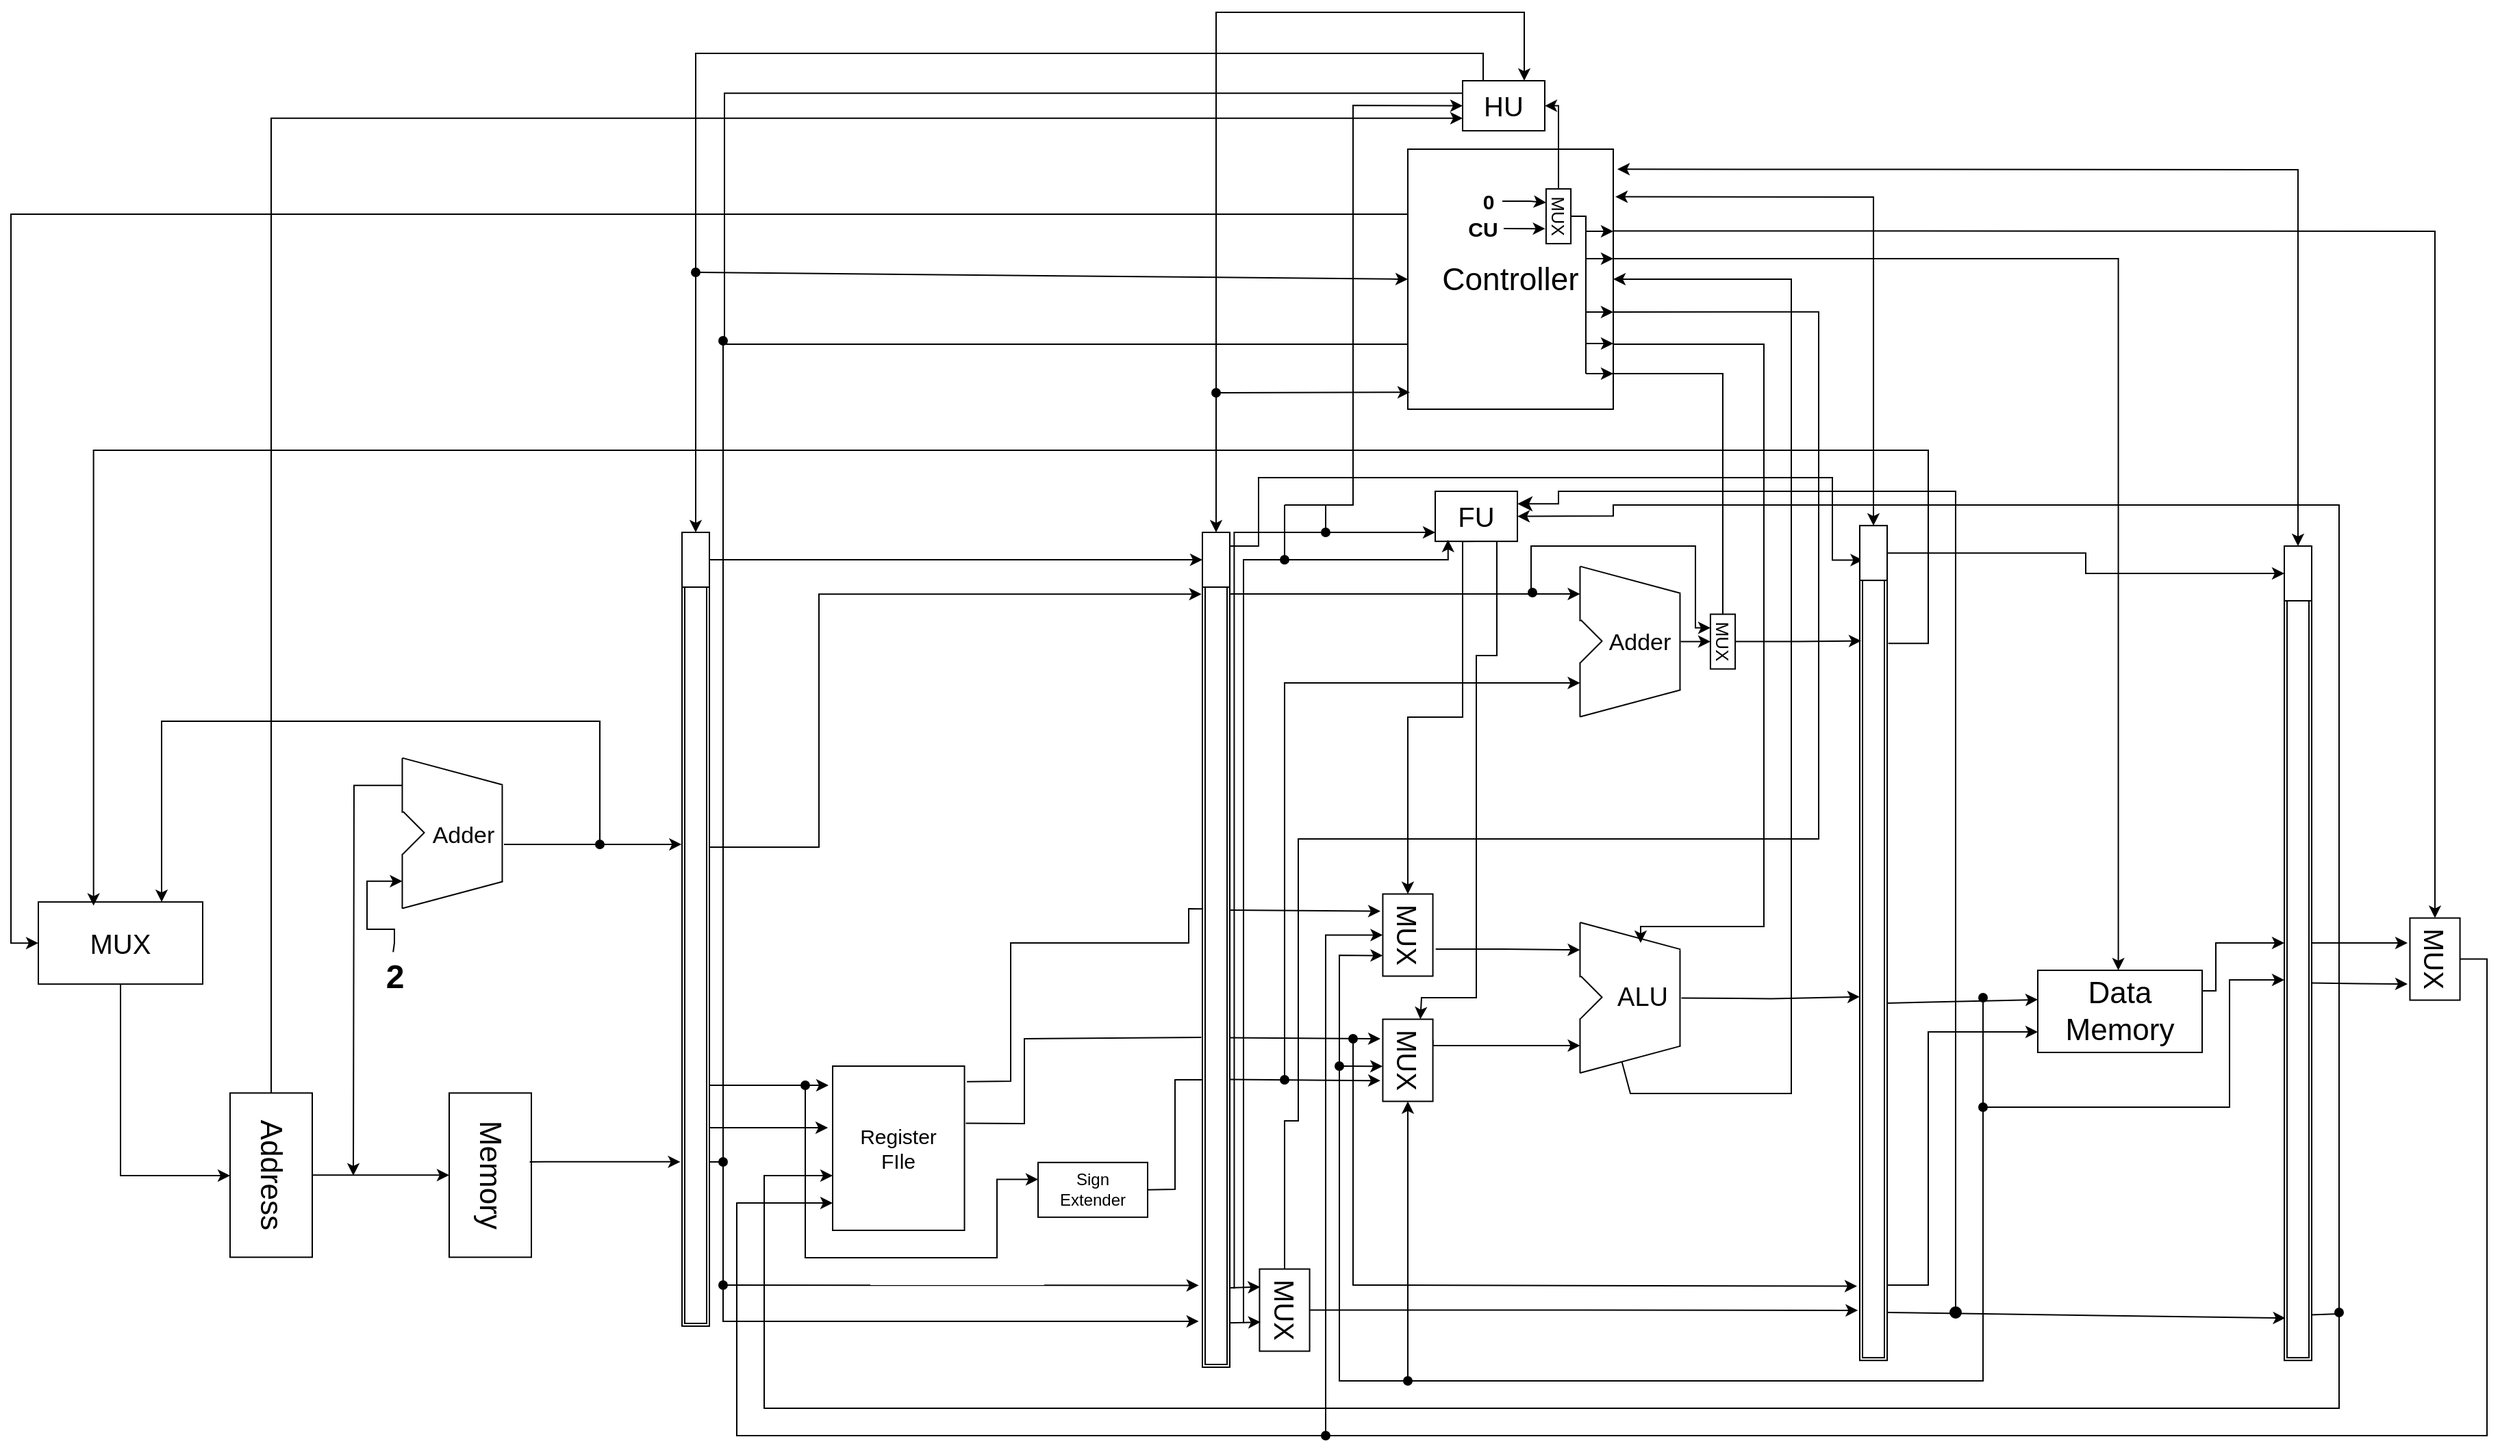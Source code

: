 <mxfile version="22.0.8" type="device">
  <diagram name="Page-1" id="52a04d89-c75d-2922-d76d-85b35f80e030">
    <mxGraphModel dx="704" dy="1237" grid="1" gridSize="10" guides="1" tooltips="1" connect="1" arrows="1" fold="1" page="1" pageScale="1" pageWidth="1100" pageHeight="850" background="none" math="0" shadow="0">
      <root>
        <mxCell id="0" />
        <mxCell id="1" parent="0" />
        <mxCell id="USD61Rw_IF0pP68Y9RJP-89" style="edgeStyle=orthogonalEdgeStyle;rounded=0;orthogonalLoop=1;jettySize=auto;html=1;exitX=0.75;exitY=0;exitDx=0;exitDy=0;entryX=0.75;entryY=0;entryDx=0;entryDy=0;startArrow=oval;startFill=1;" parent="1" target="USD61Rw_IF0pP68Y9RJP-1" edge="1">
          <mxGeometry relative="1" as="geometry">
            <mxPoint x="320" y="340" as="targetPoint" />
            <mxPoint x="640" y="308" as="sourcePoint" />
            <Array as="points">
              <mxPoint x="640" y="218" />
              <mxPoint x="320" y="218" />
            </Array>
          </mxGeometry>
        </mxCell>
        <mxCell id="USD61Rw_IF0pP68Y9RJP-1" value="&lt;font style=&quot;font-size: 20px;&quot;&gt;MUX&lt;/font&gt;" style="rounded=0;whiteSpace=wrap;html=1;" parent="1" vertex="1">
          <mxGeometry x="230" y="350.07" width="120" height="60" as="geometry" />
        </mxCell>
        <mxCell id="USD61Rw_IF0pP68Y9RJP-79" value="" style="edgeStyle=orthogonalEdgeStyle;rounded=0;orthogonalLoop=1;jettySize=auto;html=1;" parent="1" source="USD61Rw_IF0pP68Y9RJP-2" target="USD61Rw_IF0pP68Y9RJP-3" edge="1">
          <mxGeometry relative="1" as="geometry" />
        </mxCell>
        <mxCell id="USD61Rw_IF0pP68Y9RJP-193" style="edgeStyle=orthogonalEdgeStyle;rounded=0;orthogonalLoop=1;jettySize=auto;html=1;exitX=0;exitY=0.5;exitDx=0;exitDy=0;entryX=0;entryY=0.75;entryDx=0;entryDy=0;" parent="1" source="USD61Rw_IF0pP68Y9RJP-2" target="USD61Rw_IF0pP68Y9RJP-167" edge="1">
          <mxGeometry relative="1" as="geometry" />
        </mxCell>
        <mxCell id="USD61Rw_IF0pP68Y9RJP-2" value="&lt;font style=&quot;font-size: 22px;&quot;&gt;Address&lt;/font&gt;" style="rounded=0;whiteSpace=wrap;html=1;rotation=90;" parent="1" vertex="1">
          <mxGeometry x="340" y="519.66" width="120" height="60" as="geometry" />
        </mxCell>
        <mxCell id="USD61Rw_IF0pP68Y9RJP-3" value="&lt;span style=&quot;font-size: 22px;&quot;&gt;Memory&lt;br&gt;&lt;/span&gt;" style="rounded=0;whiteSpace=wrap;html=1;rotation=90;" parent="1" vertex="1">
          <mxGeometry x="500" y="519.66" width="120" height="60" as="geometry" />
        </mxCell>
        <mxCell id="USD61Rw_IF0pP68Y9RJP-4" value="&lt;font style=&quot;font-size: 15px;&quot;&gt;Register&lt;br&gt;FIle&lt;/font&gt;" style="rounded=0;whiteSpace=wrap;html=1;" parent="1" vertex="1">
          <mxGeometry x="810" y="470" width="96.26" height="120" as="geometry" />
        </mxCell>
        <mxCell id="USD61Rw_IF0pP68Y9RJP-117" style="edgeStyle=orthogonalEdgeStyle;rounded=0;orthogonalLoop=1;jettySize=auto;html=1;exitX=0;exitY=0.25;exitDx=0;exitDy=0;entryX=0;entryY=0.5;entryDx=0;entryDy=0;" parent="1" source="USD61Rw_IF0pP68Y9RJP-6" target="USD61Rw_IF0pP68Y9RJP-1" edge="1">
          <mxGeometry relative="1" as="geometry">
            <mxPoint x="250" y="350" as="targetPoint" />
          </mxGeometry>
        </mxCell>
        <mxCell id="USD61Rw_IF0pP68Y9RJP-118" style="edgeStyle=orthogonalEdgeStyle;rounded=0;orthogonalLoop=1;jettySize=auto;html=1;exitX=0;exitY=0.75;exitDx=0;exitDy=0;entryX=-0.132;entryY=0.945;entryDx=0;entryDy=0;entryPerimeter=0;" parent="1" source="USD61Rw_IF0pP68Y9RJP-6" target="USD61Rw_IF0pP68Y9RJP-73" edge="1">
          <mxGeometry relative="1" as="geometry">
            <mxPoint x="730" y="680" as="targetPoint" />
            <Array as="points">
              <mxPoint x="730" y="-57" />
              <mxPoint x="730" y="657" />
            </Array>
          </mxGeometry>
        </mxCell>
        <mxCell id="USD61Rw_IF0pP68Y9RJP-124" style="edgeStyle=orthogonalEdgeStyle;rounded=0;orthogonalLoop=1;jettySize=auto;html=1;exitX=1;exitY=0.75;exitDx=0;exitDy=0;entryX=0.387;entryY=0.199;entryDx=0;entryDy=0;entryPerimeter=0;" parent="1" source="USD61Rw_IF0pP68Y9RJP-6" target="USD61Rw_IF0pP68Y9RJP-57" edge="1">
          <mxGeometry relative="1" as="geometry">
            <mxPoint x="1400" y="367.5" as="targetPoint" />
            <Array as="points">
              <mxPoint x="1490" y="-57" />
              <mxPoint x="1490" y="368" />
              <mxPoint x="1400" y="368" />
            </Array>
          </mxGeometry>
        </mxCell>
        <mxCell id="USD61Rw_IF0pP68Y9RJP-6" value="&lt;span style=&quot;font-size: 23px;&quot;&gt;Controller&lt;br&gt;&lt;/span&gt;" style="rounded=0;whiteSpace=wrap;html=1;" parent="1" vertex="1">
          <mxGeometry x="1230" y="-200" width="150" height="190" as="geometry" />
        </mxCell>
        <mxCell id="USD61Rw_IF0pP68Y9RJP-7" value="&lt;span style=&quot;&quot;&gt;Sign&lt;br&gt;Extender&lt;br&gt;&lt;/span&gt;" style="rounded=0;whiteSpace=wrap;html=1;" parent="1" vertex="1">
          <mxGeometry x="960" y="540.4" width="80" height="40" as="geometry" />
        </mxCell>
        <object label="" placeholders="1" id="USD61Rw_IF0pP68Y9RJP-23">
          <mxCell style="group;rounded=0;" parent="1" vertex="1" connectable="0">
            <mxGeometry x="489.999" y="239.995" width="85.471" height="119.6" as="geometry" />
          </mxCell>
        </object>
        <mxCell id="USD61Rw_IF0pP68Y9RJP-78" value="" style="group;" parent="USD61Rw_IF0pP68Y9RJP-23" vertex="1" connectable="0">
          <mxGeometry x="-1.421e-14" y="-3.553e-15" width="85.471" height="119.6" as="geometry" />
        </mxCell>
        <mxCell id="USD61Rw_IF0pP68Y9RJP-66" value="" style="group;" parent="USD61Rw_IF0pP68Y9RJP-78" vertex="1" connectable="0">
          <mxGeometry width="85.471" height="114.935" as="geometry" />
        </mxCell>
        <mxCell id="USD61Rw_IF0pP68Y9RJP-81" style="edgeStyle=orthogonalEdgeStyle;rounded=0;orthogonalLoop=1;jettySize=auto;html=1;" parent="USD61Rw_IF0pP68Y9RJP-66" source="USD61Rw_IF0pP68Y9RJP-12" edge="1">
          <mxGeometry relative="1" as="geometry">
            <mxPoint x="-29.999" y="310.005" as="targetPoint" />
          </mxGeometry>
        </mxCell>
        <mxCell id="USD61Rw_IF0pP68Y9RJP-12" value="" style="line;strokeWidth=1;html=1;perimeter=backbonePerimeter;points=[];outlineConnect=0;rotation=90;container=0;" parent="USD61Rw_IF0pP68Y9RJP-66" vertex="1">
          <mxGeometry x="-14.259" y="19.935" width="40" height="10" as="geometry" />
        </mxCell>
        <mxCell id="USD61Rw_IF0pP68Y9RJP-13" value="" style="line;strokeWidth=1;html=1;perimeter=backbonePerimeter;points=[];outlineConnect=0;rotation=15;direction=west;container=0;" parent="USD61Rw_IF0pP68Y9RJP-66" vertex="1">
          <mxGeometry x="4.471" y="9.665" width="76" height="10" as="geometry" />
        </mxCell>
        <mxCell id="USD61Rw_IF0pP68Y9RJP-14" value="" style="line;strokeWidth=1;html=1;perimeter=backbonePerimeter;points=[];outlineConnect=0;rotation=90;container=0;" parent="USD61Rw_IF0pP68Y9RJP-66" vertex="1">
          <mxGeometry x="-14.259" y="89.935" width="40" height="10" as="geometry" />
        </mxCell>
        <mxCell id="USD61Rw_IF0pP68Y9RJP-16" value="" style="line;strokeWidth=1;html=1;perimeter=backbonePerimeter;points=[];outlineConnect=0;rotation=90;container=0;" parent="USD61Rw_IF0pP68Y9RJP-66" vertex="1">
          <mxGeometry x="43.491" y="55.185" width="70.5" height="10" as="geometry" />
        </mxCell>
        <mxCell id="USD61Rw_IF0pP68Y9RJP-17" value="" style="line;strokeWidth=1;html=1;perimeter=backbonePerimeter;points=[];outlineConnect=0;rotation=45;container=0;" parent="USD61Rw_IF0pP68Y9RJP-66" vertex="1">
          <mxGeometry x="3.091" y="46.905" width="22.25" height="10" as="geometry" />
        </mxCell>
        <mxCell id="USD61Rw_IF0pP68Y9RJP-18" value="" style="line;strokeWidth=1;html=1;perimeter=backbonePerimeter;points=[];outlineConnect=0;rotation=-225;container=0;" parent="USD61Rw_IF0pP68Y9RJP-66" vertex="1">
          <mxGeometry x="2.741" y="58.905" width="22.25" height="16.97" as="geometry" />
        </mxCell>
        <mxCell id="USD61Rw_IF0pP68Y9RJP-35" value="&lt;font style=&quot;font-size: 17px;&quot;&gt;Adder&lt;/font&gt;" style="text;html=1;align=center;verticalAlign=middle;resizable=0;points=[];autosize=1;strokeColor=none;fillColor=none;" parent="USD61Rw_IF0pP68Y9RJP-66" vertex="1">
          <mxGeometry x="15.471" y="46.905" width="70" height="30" as="geometry" />
        </mxCell>
        <mxCell id="USD61Rw_IF0pP68Y9RJP-15" value="" style="line;strokeWidth=1;html=1;perimeter=backbonePerimeter;points=[];outlineConnect=0;rotation=-15;container=0;" parent="USD61Rw_IF0pP68Y9RJP-78" vertex="1">
          <mxGeometry x="4.471" y="99.935" width="76" height="10" as="geometry" />
        </mxCell>
        <mxCell id="USD61Rw_IF0pP68Y9RJP-45" value="" style="group;" parent="1" vertex="1" connectable="0">
          <mxGeometry x="1349.999" y="99.995" width="83.741" height="119.6" as="geometry" />
        </mxCell>
        <object label="" placeholders="1" id="USD61Rw_IF0pP68Y9RJP-36">
          <mxCell style="group;rounded=0;" parent="USD61Rw_IF0pP68Y9RJP-45" vertex="1" connectable="0">
            <mxGeometry width="83.741" height="119.6" as="geometry" />
          </mxCell>
        </object>
        <mxCell id="USD61Rw_IF0pP68Y9RJP-37" value="" style="line;strokeWidth=1;html=1;perimeter=backbonePerimeter;points=[];outlineConnect=0;rotation=90;container=0;" parent="USD61Rw_IF0pP68Y9RJP-36" vertex="1">
          <mxGeometry x="-14.259" y="19.935" width="40" height="10" as="geometry" />
        </mxCell>
        <mxCell id="USD61Rw_IF0pP68Y9RJP-38" value="" style="line;strokeWidth=1;html=1;perimeter=backbonePerimeter;points=[];outlineConnect=0;rotation=15;direction=west;container=0;" parent="USD61Rw_IF0pP68Y9RJP-36" vertex="1">
          <mxGeometry x="4.471" y="9.665" width="76" height="10" as="geometry" />
        </mxCell>
        <mxCell id="USD61Rw_IF0pP68Y9RJP-39" value="" style="line;strokeWidth=1;html=1;perimeter=backbonePerimeter;points=[];outlineConnect=0;rotation=90;container=0;" parent="USD61Rw_IF0pP68Y9RJP-36" vertex="1">
          <mxGeometry x="-14.259" y="89.935" width="40" height="10" as="geometry" />
        </mxCell>
        <mxCell id="USD61Rw_IF0pP68Y9RJP-40" value="" style="line;strokeWidth=1;html=1;perimeter=backbonePerimeter;points=[];outlineConnect=0;rotation=-15;container=0;" parent="USD61Rw_IF0pP68Y9RJP-36" vertex="1">
          <mxGeometry x="4.471" y="99.935" width="76" height="10" as="geometry" />
        </mxCell>
        <mxCell id="USD61Rw_IF0pP68Y9RJP-41" value="" style="line;strokeWidth=1;html=1;perimeter=backbonePerimeter;points=[];outlineConnect=0;rotation=90;container=0;" parent="USD61Rw_IF0pP68Y9RJP-36" vertex="1">
          <mxGeometry x="43.491" y="55.185" width="70.5" height="10" as="geometry" />
        </mxCell>
        <mxCell id="USD61Rw_IF0pP68Y9RJP-42" value="" style="line;strokeWidth=1;html=1;perimeter=backbonePerimeter;points=[];outlineConnect=0;rotation=45;container=0;" parent="USD61Rw_IF0pP68Y9RJP-36" vertex="1">
          <mxGeometry x="3.091" y="46.905" width="22.25" height="10" as="geometry" />
        </mxCell>
        <mxCell id="USD61Rw_IF0pP68Y9RJP-43" value="" style="line;strokeWidth=1;html=1;perimeter=backbonePerimeter;points=[];outlineConnect=0;rotation=-225;container=0;" parent="USD61Rw_IF0pP68Y9RJP-36" vertex="1">
          <mxGeometry x="2.741" y="58.905" width="22.25" height="16.97" as="geometry" />
        </mxCell>
        <mxCell id="USD61Rw_IF0pP68Y9RJP-44" value="&lt;font style=&quot;font-size: 17px;&quot;&gt;Adder&lt;/font&gt;" style="text;html=1;align=center;verticalAlign=middle;resizable=0;points=[];autosize=1;strokeColor=none;fillColor=none;" parent="USD61Rw_IF0pP68Y9RJP-45" vertex="1">
          <mxGeometry x="13.741" y="45.935" width="70" height="30" as="geometry" />
        </mxCell>
        <mxCell id="USD61Rw_IF0pP68Y9RJP-191" style="edgeStyle=orthogonalEdgeStyle;rounded=0;orthogonalLoop=1;jettySize=auto;html=1;exitX=0.25;exitY=0;exitDx=0;exitDy=0;entryX=0.5;entryY=0;entryDx=0;entryDy=0;" parent="1" source="USD61Rw_IF0pP68Y9RJP-167" target="USD61Rw_IF0pP68Y9RJP-67" edge="1">
          <mxGeometry relative="1" as="geometry" />
        </mxCell>
        <mxCell id="USD61Rw_IF0pP68Y9RJP-67" value="" style="shape=ext;double=1;rounded=0;whiteSpace=wrap;html=1;" parent="1" vertex="1">
          <mxGeometry x="700" y="80" width="20" height="580" as="geometry" />
        </mxCell>
        <mxCell id="USD61Rw_IF0pP68Y9RJP-65" value="" style="group;" parent="1" vertex="1" connectable="0">
          <mxGeometry x="1350" y="360.2" width="83.741" height="119.6" as="geometry" />
        </mxCell>
        <object label="" placeholders="1" id="USD61Rw_IF0pP68Y9RJP-55">
          <mxCell style="group;rounded=0;" parent="USD61Rw_IF0pP68Y9RJP-65" vertex="1" connectable="0">
            <mxGeometry width="83.741" height="119.6" as="geometry" />
          </mxCell>
        </object>
        <mxCell id="USD61Rw_IF0pP68Y9RJP-56" value="" style="line;strokeWidth=1;html=1;perimeter=backbonePerimeter;points=[];outlineConnect=0;rotation=90;container=0;" parent="USD61Rw_IF0pP68Y9RJP-55" vertex="1">
          <mxGeometry x="-14.259" y="19.935" width="40" height="10" as="geometry" />
        </mxCell>
        <mxCell id="USD61Rw_IF0pP68Y9RJP-57" value="" style="line;strokeWidth=1;html=1;perimeter=backbonePerimeter;points=[];outlineConnect=0;rotation=15;direction=west;container=0;" parent="USD61Rw_IF0pP68Y9RJP-55" vertex="1">
          <mxGeometry x="4.471" y="9.665" width="76" height="10" as="geometry" />
        </mxCell>
        <mxCell id="USD61Rw_IF0pP68Y9RJP-58" value="" style="line;strokeWidth=1;html=1;perimeter=backbonePerimeter;points=[];outlineConnect=0;rotation=90;container=0;" parent="USD61Rw_IF0pP68Y9RJP-55" vertex="1">
          <mxGeometry x="-14.259" y="89.935" width="40" height="10" as="geometry" />
        </mxCell>
        <mxCell id="USD61Rw_IF0pP68Y9RJP-59" value="" style="line;strokeWidth=1;html=1;perimeter=backbonePerimeter;points=[];outlineConnect=0;rotation=-15;container=0;" parent="USD61Rw_IF0pP68Y9RJP-55" vertex="1">
          <mxGeometry x="4.471" y="99.935" width="76" height="10" as="geometry" />
        </mxCell>
        <mxCell id="USD61Rw_IF0pP68Y9RJP-60" value="" style="line;strokeWidth=1;html=1;perimeter=backbonePerimeter;points=[];outlineConnect=0;rotation=90;container=0;" parent="USD61Rw_IF0pP68Y9RJP-55" vertex="1">
          <mxGeometry x="43.491" y="55.185" width="70.5" height="10" as="geometry" />
        </mxCell>
        <mxCell id="USD61Rw_IF0pP68Y9RJP-61" value="" style="line;strokeWidth=1;html=1;perimeter=backbonePerimeter;points=[];outlineConnect=0;rotation=45;container=0;" parent="USD61Rw_IF0pP68Y9RJP-55" vertex="1">
          <mxGeometry x="3.091" y="46.905" width="22.25" height="10" as="geometry" />
        </mxCell>
        <mxCell id="USD61Rw_IF0pP68Y9RJP-62" value="" style="line;strokeWidth=1;html=1;perimeter=backbonePerimeter;points=[];outlineConnect=0;rotation=-225;container=0;" parent="USD61Rw_IF0pP68Y9RJP-55" vertex="1">
          <mxGeometry x="2.741" y="58.905" width="22.25" height="16.97" as="geometry" />
        </mxCell>
        <mxCell id="USD61Rw_IF0pP68Y9RJP-63" value="&lt;font style=&quot;font-size: 19px;&quot;&gt;ALU&lt;/font&gt;" style="text;html=1;align=center;verticalAlign=middle;resizable=0;points=[];autosize=1;strokeColor=none;fillColor=none;" parent="USD61Rw_IF0pP68Y9RJP-55" vertex="1">
          <mxGeometry x="20.741" y="39.805" width="60" height="40" as="geometry" />
        </mxCell>
        <mxCell id="USD61Rw_IF0pP68Y9RJP-112" style="edgeStyle=orthogonalEdgeStyle;rounded=0;orthogonalLoop=1;jettySize=auto;html=1;exitX=0.25;exitY=0;exitDx=0;exitDy=0;" parent="1" source="USD61Rw_IF0pP68Y9RJP-69" target="USD61Rw_IF0pP68Y9RJP-58" edge="1">
          <mxGeometry relative="1" as="geometry">
            <Array as="points">
              <mxPoint x="1248" y="455" />
            </Array>
          </mxGeometry>
        </mxCell>
        <mxCell id="USD61Rw_IF0pP68Y9RJP-69" value="&lt;font style=&quot;font-size: 20px;&quot;&gt;MUX&lt;/font&gt;" style="rounded=0;whiteSpace=wrap;html=1;rotation=90;" parent="1" vertex="1">
          <mxGeometry x="1200" y="447.47" width="60" height="36.56" as="geometry" />
        </mxCell>
        <mxCell id="USD61Rw_IF0pP68Y9RJP-111" style="edgeStyle=orthogonalEdgeStyle;rounded=0;orthogonalLoop=1;jettySize=auto;html=1;exitX=0.671;exitY=-0.056;exitDx=0;exitDy=0;exitPerimeter=0;" parent="1" source="USD61Rw_IF0pP68Y9RJP-70" target="USD61Rw_IF0pP68Y9RJP-56" edge="1">
          <mxGeometry relative="1" as="geometry">
            <Array as="points" />
          </mxGeometry>
        </mxCell>
        <mxCell id="USD61Rw_IF0pP68Y9RJP-145" style="edgeStyle=orthogonalEdgeStyle;rounded=0;orthogonalLoop=1;jettySize=auto;html=1;entryX=0.5;entryY=1;entryDx=0;entryDy=0;startArrow=oval;startFill=1;" parent="1" target="USD61Rw_IF0pP68Y9RJP-70" edge="1">
          <mxGeometry relative="1" as="geometry">
            <mxPoint x="1170" y="740" as="sourcePoint" />
            <Array as="points">
              <mxPoint x="1170" y="374" />
            </Array>
          </mxGeometry>
        </mxCell>
        <mxCell id="USD61Rw_IF0pP68Y9RJP-70" value="&lt;font style=&quot;font-size: 20px;&quot;&gt;MUX&lt;/font&gt;" style="rounded=0;whiteSpace=wrap;html=1;rotation=90;" parent="1" vertex="1">
          <mxGeometry x="1200" y="355.96" width="60" height="36.56" as="geometry" />
        </mxCell>
        <mxCell id="USD61Rw_IF0pP68Y9RJP-127" style="edgeStyle=orthogonalEdgeStyle;rounded=0;orthogonalLoop=1;jettySize=auto;html=1;entryX=-0.067;entryY=0.94;entryDx=0;entryDy=0;entryPerimeter=0;" parent="1" source="USD61Rw_IF0pP68Y9RJP-71" target="USD61Rw_IF0pP68Y9RJP-75" edge="1">
          <mxGeometry relative="1" as="geometry">
            <mxPoint x="1550" y="648.28" as="targetPoint" />
          </mxGeometry>
        </mxCell>
        <mxCell id="USD61Rw_IF0pP68Y9RJP-71" value="&lt;font style=&quot;font-size: 20px;&quot;&gt;MUX&lt;/font&gt;" style="rounded=0;whiteSpace=wrap;html=1;rotation=90;" parent="1" vertex="1">
          <mxGeometry x="1110" y="630" width="60" height="36.56" as="geometry" />
        </mxCell>
        <mxCell id="USD61Rw_IF0pP68Y9RJP-113" style="edgeStyle=orthogonalEdgeStyle;rounded=0;orthogonalLoop=1;jettySize=auto;html=1;" parent="1" source="USD61Rw_IF0pP68Y9RJP-73" target="USD61Rw_IF0pP68Y9RJP-37" edge="1">
          <mxGeometry relative="1" as="geometry">
            <Array as="points">
              <mxPoint x="1170" y="125" />
              <mxPoint x="1170" y="125" />
            </Array>
          </mxGeometry>
        </mxCell>
        <mxCell id="USD61Rw_IF0pP68Y9RJP-192" style="edgeStyle=orthogonalEdgeStyle;rounded=0;orthogonalLoop=1;jettySize=auto;html=1;exitX=0.5;exitY=0;exitDx=0;exitDy=0;entryX=0.75;entryY=0;entryDx=0;entryDy=0;startArrow=classic;startFill=1;" parent="1" source="USD61Rw_IF0pP68Y9RJP-73" target="USD61Rw_IF0pP68Y9RJP-167" edge="1">
          <mxGeometry relative="1" as="geometry">
            <Array as="points">
              <mxPoint x="1090" y="-300" />
              <mxPoint x="1315" y="-300" />
            </Array>
          </mxGeometry>
        </mxCell>
        <mxCell id="USD61Rw_IF0pP68Y9RJP-73" value="" style="shape=ext;double=1;rounded=0;whiteSpace=wrap;html=1;" parent="1" vertex="1">
          <mxGeometry x="1080" y="80" width="20" height="610" as="geometry" />
        </mxCell>
        <mxCell id="USD61Rw_IF0pP68Y9RJP-74" value="&lt;span style=&quot;font-size: 22px;&quot;&gt;Data Memory&lt;br&gt;&lt;/span&gt;" style="rounded=0;whiteSpace=wrap;html=1;rotation=0;" parent="1" vertex="1">
          <mxGeometry x="1690" y="400.0" width="120" height="60" as="geometry" />
        </mxCell>
        <mxCell id="USD61Rw_IF0pP68Y9RJP-75" value="" style="shape=ext;double=1;rounded=0;whiteSpace=wrap;html=1;" parent="1" vertex="1">
          <mxGeometry x="1560" y="75.07" width="20" height="610" as="geometry" />
        </mxCell>
        <mxCell id="USD61Rw_IF0pP68Y9RJP-161" style="rounded=0;orthogonalLoop=1;jettySize=auto;html=1;exitX=0.5;exitY=0;exitDx=0;exitDy=0;strokeColor=default;endArrow=classic;endFill=1;edgeStyle=orthogonalEdgeStyle;" parent="1" source="USD61Rw_IF0pP68Y9RJP-76" edge="1">
          <mxGeometry relative="1" as="geometry">
            <mxPoint x="810" y="570" as="targetPoint" />
            <Array as="points">
              <mxPoint x="2018" y="392" />
              <mxPoint x="2018" y="740" />
              <mxPoint x="740" y="740" />
              <mxPoint x="740" y="570" />
            </Array>
          </mxGeometry>
        </mxCell>
        <mxCell id="USD61Rw_IF0pP68Y9RJP-76" value="&lt;font style=&quot;font-size: 20px;&quot;&gt;MUX&lt;/font&gt;" style="rounded=0;whiteSpace=wrap;html=1;rotation=90;" parent="1" vertex="1">
          <mxGeometry x="1950" y="373.51" width="60" height="36.56" as="geometry" />
        </mxCell>
        <mxCell id="USD61Rw_IF0pP68Y9RJP-77" value="" style="shape=ext;double=1;rounded=0;whiteSpace=wrap;html=1;" parent="1" vertex="1">
          <mxGeometry x="1870" y="90" width="20" height="595.07" as="geometry" />
        </mxCell>
        <mxCell id="USD61Rw_IF0pP68Y9RJP-80" style="edgeStyle=orthogonalEdgeStyle;rounded=0;orthogonalLoop=1;jettySize=auto;html=1;" parent="1" source="USD61Rw_IF0pP68Y9RJP-1" edge="1">
          <mxGeometry relative="1" as="geometry">
            <mxPoint x="370" y="550" as="targetPoint" />
            <Array as="points">
              <mxPoint x="290" y="550" />
              <mxPoint x="370" y="550" />
            </Array>
          </mxGeometry>
        </mxCell>
        <mxCell id="USD61Rw_IF0pP68Y9RJP-83" value="2" style="text;strokeColor=none;fillColor=none;html=1;fontSize=24;fontStyle=1;verticalAlign=middle;align=center;" parent="1" vertex="1">
          <mxGeometry x="470" y="385" width="40" height="40" as="geometry" />
        </mxCell>
        <mxCell id="USD61Rw_IF0pP68Y9RJP-84" style="edgeStyle=orthogonalEdgeStyle;rounded=0;orthogonalLoop=1;jettySize=auto;html=1;exitX=0.419;exitY=0.02;exitDx=0;exitDy=0;exitPerimeter=0;entryX=-0.061;entryY=0.793;entryDx=0;entryDy=0;entryPerimeter=0;" parent="1" source="USD61Rw_IF0pP68Y9RJP-3" target="USD61Rw_IF0pP68Y9RJP-67" edge="1">
          <mxGeometry relative="1" as="geometry">
            <mxPoint x="700" y="570" as="targetPoint" />
            <Array as="points">
              <mxPoint x="600" y="540" />
              <mxPoint x="600" y="540" />
            </Array>
          </mxGeometry>
        </mxCell>
        <mxCell id="USD61Rw_IF0pP68Y9RJP-88" style="edgeStyle=orthogonalEdgeStyle;rounded=0;orthogonalLoop=1;jettySize=auto;html=1;entryX=-0.017;entryY=0.393;entryDx=0;entryDy=0;entryPerimeter=0;" parent="1" target="USD61Rw_IF0pP68Y9RJP-67" edge="1">
          <mxGeometry relative="1" as="geometry">
            <mxPoint x="570" y="308" as="sourcePoint" />
            <Array as="points">
              <mxPoint x="570" y="308" />
            </Array>
          </mxGeometry>
        </mxCell>
        <mxCell id="USD61Rw_IF0pP68Y9RJP-91" style="edgeStyle=orthogonalEdgeStyle;rounded=0;orthogonalLoop=1;jettySize=auto;html=1;exitX=1;exitY=0.75;exitDx=0;exitDy=0;entryX=-0.036;entryY=0.375;entryDx=0;entryDy=0;entryPerimeter=0;" parent="1" source="USD61Rw_IF0pP68Y9RJP-67" target="USD61Rw_IF0pP68Y9RJP-4" edge="1">
          <mxGeometry relative="1" as="geometry" />
        </mxCell>
        <mxCell id="USD61Rw_IF0pP68Y9RJP-95" style="edgeStyle=orthogonalEdgeStyle;rounded=0;orthogonalLoop=1;jettySize=auto;html=1;exitX=1;exitY=0.75;exitDx=0;exitDy=0;entryX=-0.036;entryY=0.375;entryDx=0;entryDy=0;entryPerimeter=0;" parent="1" edge="1">
          <mxGeometry relative="1" as="geometry">
            <mxPoint x="720" y="484.03" as="sourcePoint" />
            <mxPoint x="807" y="484.03" as="targetPoint" />
          </mxGeometry>
        </mxCell>
        <mxCell id="USD61Rw_IF0pP68Y9RJP-104" style="edgeStyle=orthogonalEdgeStyle;rounded=0;orthogonalLoop=1;jettySize=auto;html=1;entryX=-0.033;entryY=0.074;entryDx=0;entryDy=0;entryPerimeter=0;" parent="1" source="USD61Rw_IF0pP68Y9RJP-67" target="USD61Rw_IF0pP68Y9RJP-73" edge="1">
          <mxGeometry relative="1" as="geometry">
            <Array as="points">
              <mxPoint x="800" y="310" />
              <mxPoint x="800" y="125" />
            </Array>
          </mxGeometry>
        </mxCell>
        <mxCell id="USD61Rw_IF0pP68Y9RJP-105" value="" style="endArrow=classic;html=1;rounded=0;exitX=1.021;exitY=0.905;exitDx=0;exitDy=0;exitPerimeter=0;entryX=0.218;entryY=0.987;entryDx=0;entryDy=0;entryPerimeter=0;" parent="1" source="USD61Rw_IF0pP68Y9RJP-73" target="USD61Rw_IF0pP68Y9RJP-71" edge="1">
          <mxGeometry width="50" height="50" relative="1" as="geometry">
            <mxPoint x="1100" y="634" as="sourcePoint" />
            <mxPoint x="1120" y="632" as="targetPoint" />
          </mxGeometry>
        </mxCell>
        <mxCell id="USD61Rw_IF0pP68Y9RJP-106" value="" style="endArrow=classic;html=1;rounded=0;exitX=0.982;exitY=0.947;exitDx=0;exitDy=0;exitPerimeter=0;entryX=0.646;entryY=0.98;entryDx=0;entryDy=0;entryPerimeter=0;" parent="1" source="USD61Rw_IF0pP68Y9RJP-73" target="USD61Rw_IF0pP68Y9RJP-71" edge="1">
          <mxGeometry width="50" height="50" relative="1" as="geometry">
            <mxPoint x="1101" y="659" as="sourcePoint" />
            <mxPoint x="1120" y="658" as="targetPoint" />
          </mxGeometry>
        </mxCell>
        <mxCell id="USD61Rw_IF0pP68Y9RJP-107" value="" style="endArrow=classic;html=1;rounded=0;" parent="1" edge="1">
          <mxGeometry width="50" height="50" relative="1" as="geometry">
            <mxPoint x="1100" y="449.19" as="sourcePoint" />
            <mxPoint x="1210" y="450" as="targetPoint" />
          </mxGeometry>
        </mxCell>
        <mxCell id="USD61Rw_IF0pP68Y9RJP-108" value="" style="endArrow=classic;html=1;rounded=0;" parent="1" edge="1">
          <mxGeometry width="50" height="50" relative="1" as="geometry">
            <mxPoint x="1100" y="355.96" as="sourcePoint" />
            <mxPoint x="1210" y="356.77" as="targetPoint" />
          </mxGeometry>
        </mxCell>
        <mxCell id="USD61Rw_IF0pP68Y9RJP-109" value="" style="endArrow=classic;html=1;rounded=0;" parent="1" edge="1">
          <mxGeometry width="50" height="50" relative="1" as="geometry">
            <mxPoint x="1100" y="479.8" as="sourcePoint" />
            <mxPoint x="1210" y="480.61" as="targetPoint" />
          </mxGeometry>
        </mxCell>
        <mxCell id="USD61Rw_IF0pP68Y9RJP-114" value="" style="endArrow=classic;html=1;rounded=0;startArrow=oval;startFill=1;" parent="1" target="USD61Rw_IF0pP68Y9RJP-39" edge="1">
          <mxGeometry width="50" height="50" relative="1" as="geometry">
            <mxPoint x="1140" y="480" as="sourcePoint" />
            <mxPoint x="1350" y="190" as="targetPoint" />
            <Array as="points">
              <mxPoint x="1140" y="340" />
              <mxPoint x="1140" y="190" />
            </Array>
          </mxGeometry>
        </mxCell>
        <mxCell id="USD61Rw_IF0pP68Y9RJP-116" style="edgeStyle=orthogonalEdgeStyle;rounded=0;orthogonalLoop=1;jettySize=auto;html=1;" parent="1" edge="1">
          <mxGeometry relative="1" as="geometry">
            <mxPoint x="1560" y="419.32" as="targetPoint" />
            <mxPoint x="1429.74" y="420.202" as="sourcePoint" />
          </mxGeometry>
        </mxCell>
        <mxCell id="USD61Rw_IF0pP68Y9RJP-119" value="" style="endArrow=classic;html=1;rounded=0;entryX=-0.132;entryY=0.902;entryDx=0;entryDy=0;entryPerimeter=0;startArrow=oval;startFill=1;" parent="1" target="USD61Rw_IF0pP68Y9RJP-73" edge="1">
          <mxGeometry width="50" height="50" relative="1" as="geometry">
            <mxPoint x="730" y="630" as="sourcePoint" />
            <mxPoint x="970" y="530" as="targetPoint" />
          </mxGeometry>
        </mxCell>
        <mxCell id="USD61Rw_IF0pP68Y9RJP-199" style="edgeStyle=orthogonalEdgeStyle;rounded=0;orthogonalLoop=1;jettySize=auto;html=1;exitX=0.5;exitY=1;exitDx=0;exitDy=0;entryX=0;entryY=0.5;entryDx=0;entryDy=0;" parent="1" source="USD61Rw_IF0pP68Y9RJP-126" target="USD61Rw_IF0pP68Y9RJP-70" edge="1">
          <mxGeometry relative="1" as="geometry">
            <Array as="points">
              <mxPoint x="1270" y="87" />
              <mxPoint x="1270" y="215" />
              <mxPoint x="1230" y="215" />
            </Array>
          </mxGeometry>
        </mxCell>
        <mxCell id="USD61Rw_IF0pP68Y9RJP-126" value="&lt;span style=&quot;font-size: 20px;&quot;&gt;FU&lt;/span&gt;" style="rounded=0;whiteSpace=wrap;html=1;rotation=0;" parent="1" vertex="1">
          <mxGeometry x="1250" y="50.0" width="60" height="36.56" as="geometry" />
        </mxCell>
        <mxCell id="USD61Rw_IF0pP68Y9RJP-128" style="edgeStyle=orthogonalEdgeStyle;rounded=0;orthogonalLoop=1;jettySize=auto;html=1;" parent="1" source="USD61Rw_IF0pP68Y9RJP-77" edge="1">
          <mxGeometry relative="1" as="geometry">
            <mxPoint x="1960" y="380" as="targetPoint" />
            <Array as="points">
              <mxPoint x="1910" y="380" />
              <mxPoint x="1910" y="380" />
            </Array>
          </mxGeometry>
        </mxCell>
        <mxCell id="USD61Rw_IF0pP68Y9RJP-129" style="edgeStyle=orthogonalEdgeStyle;rounded=0;orthogonalLoop=1;jettySize=auto;html=1;" parent="1" edge="1">
          <mxGeometry relative="1" as="geometry">
            <mxPoint x="1890" y="409.24" as="sourcePoint" />
            <mxPoint x="1960" y="410" as="targetPoint" />
          </mxGeometry>
        </mxCell>
        <mxCell id="USD61Rw_IF0pP68Y9RJP-123" value="" style="endArrow=classic;html=1;rounded=0;entryX=-0.014;entryY=0.871;entryDx=0;entryDy=0;entryPerimeter=0;edgeStyle=orthogonalEdgeStyle;startArrow=oval;startFill=1;" parent="1" edge="1">
          <mxGeometry width="50" height="50" relative="1" as="geometry">
            <mxPoint x="790" y="484" as="sourcePoint" />
            <mxPoint x="960" y="552.75" as="targetPoint" />
            <Array as="points">
              <mxPoint x="790" y="610" />
              <mxPoint x="930" y="610" />
              <mxPoint x="930" y="553" />
            </Array>
          </mxGeometry>
        </mxCell>
        <mxCell id="USD61Rw_IF0pP68Y9RJP-131" value="" style="endArrow=classic;html=1;rounded=0;entryX=-0.1;entryY=0.911;entryDx=0;entryDy=0;entryPerimeter=0;startArrow=oval;startFill=1;" parent="1" target="USD61Rw_IF0pP68Y9RJP-75" edge="1">
          <mxGeometry width="50" height="50" relative="1" as="geometry">
            <mxPoint x="1190" y="450" as="sourcePoint" />
            <mxPoint x="1390" y="550" as="targetPoint" />
            <Array as="points">
              <mxPoint x="1190" y="630" />
            </Array>
          </mxGeometry>
        </mxCell>
        <mxCell id="USD61Rw_IF0pP68Y9RJP-132" value="" style="endArrow=classic;html=1;rounded=0;entryX=0.04;entryY=0.948;entryDx=0;entryDy=0;entryPerimeter=0;" parent="1" target="USD61Rw_IF0pP68Y9RJP-77" edge="1">
          <mxGeometry width="50" height="50" relative="1" as="geometry">
            <mxPoint x="1580" y="650" as="sourcePoint" />
            <mxPoint x="1630" y="600" as="targetPoint" />
          </mxGeometry>
        </mxCell>
        <mxCell id="USD61Rw_IF0pP68Y9RJP-133" value="" style="endArrow=classic;html=1;rounded=0;entryX=0;entryY=0.75;entryDx=0;entryDy=0;" parent="1" target="USD61Rw_IF0pP68Y9RJP-74" edge="1">
          <mxGeometry width="50" height="50" relative="1" as="geometry">
            <mxPoint x="1580" y="630" as="sourcePoint" />
            <mxPoint x="1871" y="633" as="targetPoint" />
            <Array as="points">
              <mxPoint x="1610" y="630" />
              <mxPoint x="1610" y="445" />
            </Array>
          </mxGeometry>
        </mxCell>
        <mxCell id="USD61Rw_IF0pP68Y9RJP-134" value="" style="endArrow=classic;html=1;rounded=0;exitX=0.98;exitY=0.572;exitDx=0;exitDy=0;exitPerimeter=0;entryX=0;entryY=0.357;entryDx=0;entryDy=0;entryPerimeter=0;" parent="1" source="USD61Rw_IF0pP68Y9RJP-75" target="USD61Rw_IF0pP68Y9RJP-74" edge="1">
          <mxGeometry width="50" height="50" relative="1" as="geometry">
            <mxPoint x="1780" y="510" as="sourcePoint" />
            <mxPoint x="1830" y="460" as="targetPoint" />
          </mxGeometry>
        </mxCell>
        <mxCell id="USD61Rw_IF0pP68Y9RJP-135" style="edgeStyle=orthogonalEdgeStyle;rounded=0;orthogonalLoop=1;jettySize=auto;html=1;exitX=0.999;exitY=0.314;exitDx=0;exitDy=0;entryX=0;entryY=0.5;entryDx=0;entryDy=0;exitPerimeter=0;" parent="1" source="USD61Rw_IF0pP68Y9RJP-6" target="USD61Rw_IF0pP68Y9RJP-76" edge="1">
          <mxGeometry relative="1" as="geometry">
            <Array as="points">
              <mxPoint x="1381" y="-140" />
              <mxPoint x="1980" y="-140" />
            </Array>
          </mxGeometry>
        </mxCell>
        <mxCell id="USD61Rw_IF0pP68Y9RJP-136" style="edgeStyle=orthogonalEdgeStyle;rounded=0;orthogonalLoop=1;jettySize=auto;html=1;" parent="1" edge="1">
          <mxGeometry relative="1" as="geometry">
            <mxPoint x="1380" y="-120" as="sourcePoint" />
            <mxPoint x="1748.8" y="400" as="targetPoint" />
            <Array as="points">
              <mxPoint x="1380" y="-120" />
              <mxPoint x="1749" y="-120" />
            </Array>
          </mxGeometry>
        </mxCell>
        <mxCell id="USD61Rw_IF0pP68Y9RJP-137" value="" style="endArrow=classic;html=1;rounded=0;entryX=0.75;entryY=1;entryDx=0;entryDy=0;startArrow=oval;startFill=1;" parent="1" target="USD61Rw_IF0pP68Y9RJP-70" edge="1">
          <mxGeometry width="50" height="50" relative="1" as="geometry">
            <mxPoint x="1650" y="420" as="sourcePoint" />
            <mxPoint x="1390" y="500" as="targetPoint" />
            <Array as="points">
              <mxPoint x="1650" y="700" />
              <mxPoint x="1180" y="700" />
              <mxPoint x="1180" y="540" />
              <mxPoint x="1180" y="389" />
            </Array>
          </mxGeometry>
        </mxCell>
        <mxCell id="USD61Rw_IF0pP68Y9RJP-138" style="edgeStyle=orthogonalEdgeStyle;rounded=0;orthogonalLoop=1;jettySize=auto;html=1;exitX=1;exitY=0.25;exitDx=0;exitDy=0;" parent="1" source="USD61Rw_IF0pP68Y9RJP-74" edge="1">
          <mxGeometry relative="1" as="geometry">
            <mxPoint x="1870" y="380" as="targetPoint" />
            <Array as="points">
              <mxPoint x="1820" y="415" />
              <mxPoint x="1820" y="380" />
            </Array>
          </mxGeometry>
        </mxCell>
        <mxCell id="USD61Rw_IF0pP68Y9RJP-139" value="" style="endArrow=classic;html=1;rounded=0;startArrow=oval;startFill=1;" parent="1" edge="1">
          <mxGeometry width="50" height="50" relative="1" as="geometry">
            <mxPoint x="1650" y="500" as="sourcePoint" />
            <mxPoint x="1870" y="407" as="targetPoint" />
            <Array as="points">
              <mxPoint x="1830" y="500" />
              <mxPoint x="1830" y="407" />
            </Array>
          </mxGeometry>
        </mxCell>
        <mxCell id="USD61Rw_IF0pP68Y9RJP-140" value="" style="edgeStyle=segmentEdgeStyle;endArrow=classic;html=1;curved=0;rounded=0;endSize=8;startSize=8;entryX=1;entryY=0.25;entryDx=0;entryDy=0;startArrow=oval;startFill=1;endFill=1;" parent="1" target="USD61Rw_IF0pP68Y9RJP-126" edge="1">
          <mxGeometry width="50" height="50" relative="1" as="geometry">
            <mxPoint x="1630" y="650" as="sourcePoint" />
            <mxPoint x="1620" y="380" as="targetPoint" />
            <Array as="points">
              <mxPoint x="1630" y="50" />
              <mxPoint x="1340" y="50" />
              <mxPoint x="1340" y="59" />
            </Array>
          </mxGeometry>
        </mxCell>
        <mxCell id="USD61Rw_IF0pP68Y9RJP-141" value="" style="endArrow=classic;html=1;rounded=0;entryX=1;entryY=0.5;entryDx=0;entryDy=0;startArrow=oval;startFill=1;" parent="1" target="USD61Rw_IF0pP68Y9RJP-126" edge="1">
          <mxGeometry width="50" height="50" relative="1" as="geometry">
            <mxPoint x="1910" y="650" as="sourcePoint" />
            <mxPoint x="1910" y="480" as="targetPoint" />
            <Array as="points">
              <mxPoint x="1910" y="60" />
              <mxPoint x="1610" y="60" />
              <mxPoint x="1460" y="60" />
              <mxPoint x="1380" y="60" />
              <mxPoint x="1380" y="68" />
            </Array>
          </mxGeometry>
        </mxCell>
        <mxCell id="USD61Rw_IF0pP68Y9RJP-143" value="" style="endArrow=classic;html=1;rounded=0;exitX=0.75;exitY=1;exitDx=0;exitDy=0;entryX=0;entryY=0.25;entryDx=0;entryDy=0;" parent="1" source="USD61Rw_IF0pP68Y9RJP-126" target="USD61Rw_IF0pP68Y9RJP-69" edge="1">
          <mxGeometry width="50" height="50" relative="1" as="geometry">
            <mxPoint x="1275" y="97" as="sourcePoint" />
            <mxPoint x="1240" y="354" as="targetPoint" />
            <Array as="points">
              <mxPoint x="1295" y="170" />
              <mxPoint x="1280" y="170" />
              <mxPoint x="1280" y="420" />
              <mxPoint x="1240" y="420" />
            </Array>
          </mxGeometry>
        </mxCell>
        <mxCell id="USD61Rw_IF0pP68Y9RJP-146" value="" style="endArrow=classic;html=1;rounded=0;entryX=0.573;entryY=1.004;entryDx=0;entryDy=0;entryPerimeter=0;startArrow=oval;startFill=1;" parent="1" target="USD61Rw_IF0pP68Y9RJP-69" edge="1">
          <mxGeometry width="50" height="50" relative="1" as="geometry">
            <mxPoint x="1180" y="470" as="sourcePoint" />
            <mxPoint x="1350" y="440" as="targetPoint" />
          </mxGeometry>
        </mxCell>
        <mxCell id="USD61Rw_IF0pP68Y9RJP-147" value="" style="endArrow=classic;html=1;rounded=0;entryX=1;entryY=0.5;entryDx=0;entryDy=0;startArrow=oval;startFill=1;" parent="1" target="USD61Rw_IF0pP68Y9RJP-69" edge="1">
          <mxGeometry width="50" height="50" relative="1" as="geometry">
            <mxPoint x="1230" y="700" as="sourcePoint" />
            <mxPoint x="1360" y="600" as="targetPoint" />
          </mxGeometry>
        </mxCell>
        <mxCell id="USD61Rw_IF0pP68Y9RJP-125" style="edgeStyle=orthogonalEdgeStyle;rounded=0;orthogonalLoop=1;jettySize=auto;html=1;entryX=1;entryY=0.5;entryDx=0;entryDy=0;" parent="1" source="USD61Rw_IF0pP68Y9RJP-59" target="USD61Rw_IF0pP68Y9RJP-6" edge="1">
          <mxGeometry relative="1" as="geometry">
            <Array as="points">
              <mxPoint x="1393" y="490" />
              <mxPoint x="1510" y="490" />
              <mxPoint x="1510" y="-105" />
            </Array>
          </mxGeometry>
        </mxCell>
        <mxCell id="USD61Rw_IF0pP68Y9RJP-149" value="" style="endArrow=oval;html=1;rounded=0;exitX=1.022;exitY=0.793;exitDx=0;exitDy=0;exitPerimeter=0;endFill=1;" parent="1" source="USD61Rw_IF0pP68Y9RJP-67" edge="1">
          <mxGeometry width="50" height="50" relative="1" as="geometry">
            <mxPoint x="720" y="570" as="sourcePoint" />
            <mxPoint x="730" y="540" as="targetPoint" />
          </mxGeometry>
        </mxCell>
        <mxCell id="USD61Rw_IF0pP68Y9RJP-150" value="" style="endArrow=none;html=1;rounded=0;exitX=1.018;exitY=0.095;exitDx=0;exitDy=0;exitPerimeter=0;entryX=0.029;entryY=0.451;entryDx=0;entryDy=0;entryPerimeter=0;" parent="1" source="USD61Rw_IF0pP68Y9RJP-4" target="USD61Rw_IF0pP68Y9RJP-73" edge="1">
          <mxGeometry width="50" height="50" relative="1" as="geometry">
            <mxPoint x="980" y="480" as="sourcePoint" />
            <mxPoint x="1030" y="430" as="targetPoint" />
            <Array as="points">
              <mxPoint x="940" y="481" />
              <mxPoint x="940" y="380" />
              <mxPoint x="1070" y="380" />
              <mxPoint x="1070" y="355" />
            </Array>
          </mxGeometry>
        </mxCell>
        <mxCell id="USD61Rw_IF0pP68Y9RJP-151" value="" style="endArrow=none;html=1;rounded=0;entryX=-0.044;entryY=0.605;entryDx=0;entryDy=0;entryPerimeter=0;exitX=1.01;exitY=0.348;exitDx=0;exitDy=0;exitPerimeter=0;" parent="1" source="USD61Rw_IF0pP68Y9RJP-4" target="USD61Rw_IF0pP68Y9RJP-73" edge="1">
          <mxGeometry width="50" height="50" relative="1" as="geometry">
            <mxPoint x="1030" y="480" as="sourcePoint" />
            <mxPoint x="1080" y="430" as="targetPoint" />
            <Array as="points">
              <mxPoint x="950" y="512" />
              <mxPoint x="950" y="450" />
            </Array>
          </mxGeometry>
        </mxCell>
        <mxCell id="USD61Rw_IF0pP68Y9RJP-152" value="" style="endArrow=none;html=1;rounded=0;exitX=1;exitY=0.5;exitDx=0;exitDy=0;" parent="1" source="USD61Rw_IF0pP68Y9RJP-7" edge="1">
          <mxGeometry width="50" height="50" relative="1" as="geometry">
            <mxPoint x="1030" y="480" as="sourcePoint" />
            <mxPoint x="1080" y="480" as="targetPoint" />
            <Array as="points">
              <mxPoint x="1060" y="560" />
              <mxPoint x="1060" y="480" />
            </Array>
          </mxGeometry>
        </mxCell>
        <mxCell id="USD61Rw_IF0pP68Y9RJP-82" style="edgeStyle=orthogonalEdgeStyle;rounded=0;orthogonalLoop=1;jettySize=auto;html=1;entryX=0.477;entryY=0.041;entryDx=0;entryDy=0;entryPerimeter=0;endArrow=none;endFill=0;startArrow=classic;startFill=1;" parent="1" source="USD61Rw_IF0pP68Y9RJP-14" target="USD61Rw_IF0pP68Y9RJP-83" edge="1">
          <mxGeometry relative="1" as="geometry">
            <mxPoint x="494.999" y="379.995" as="targetPoint" />
            <Array as="points">
              <mxPoint x="470" y="335" />
              <mxPoint x="470" y="370" />
              <mxPoint x="490" y="370" />
              <mxPoint x="490" y="380" />
              <mxPoint x="489" y="380" />
            </Array>
          </mxGeometry>
        </mxCell>
        <mxCell id="USD61Rw_IF0pP68Y9RJP-165" value="" style="endArrow=classic;html=1;rounded=0;exitX=1.162;exitY=0.906;exitDx=0;exitDy=0;exitPerimeter=0;endFill=1;edgeStyle=orthogonalEdgeStyle;entryX=0;entryY=0.821;entryDx=0;entryDy=0;entryPerimeter=0;" parent="1" source="USD61Rw_IF0pP68Y9RJP-73" target="USD61Rw_IF0pP68Y9RJP-126" edge="1">
          <mxGeometry width="50" height="50" relative="1" as="geometry">
            <mxPoint x="1110" y="640" as="sourcePoint" />
            <mxPoint x="1230" y="80" as="targetPoint" />
            <Array as="points">
              <mxPoint x="1103" y="80" />
            </Array>
          </mxGeometry>
        </mxCell>
        <mxCell id="USD61Rw_IF0pP68Y9RJP-166" value="" style="endArrow=classic;html=1;rounded=0;edgeStyle=orthogonalEdgeStyle;entryX=0.156;entryY=0.969;entryDx=0;entryDy=0;entryPerimeter=0;endFill=1;" parent="1" target="USD61Rw_IF0pP68Y9RJP-126" edge="1">
          <mxGeometry width="50" height="50" relative="1" as="geometry">
            <mxPoint x="1110" y="658" as="sourcePoint" />
            <mxPoint x="1110" y="100" as="targetPoint" />
            <Array as="points">
              <mxPoint x="1110" y="100" />
              <mxPoint x="1259" y="100" />
            </Array>
          </mxGeometry>
        </mxCell>
        <mxCell id="USD61Rw_IF0pP68Y9RJP-194" style="edgeStyle=orthogonalEdgeStyle;rounded=0;orthogonalLoop=1;jettySize=auto;html=1;exitX=0;exitY=0.25;exitDx=0;exitDy=0;endArrow=oval;endFill=1;" parent="1" source="USD61Rw_IF0pP68Y9RJP-167" edge="1">
          <mxGeometry relative="1" as="geometry">
            <mxPoint x="730" y="-60.0" as="targetPoint" />
            <Array as="points">
              <mxPoint x="731" y="-241" />
              <mxPoint x="731" y="-60" />
            </Array>
          </mxGeometry>
        </mxCell>
        <mxCell id="USD61Rw_IF0pP68Y9RJP-167" value="&lt;span style=&quot;font-size: 20px;&quot;&gt;HU&lt;/span&gt;" style="rounded=0;whiteSpace=wrap;html=1;rotation=0;" parent="1" vertex="1">
          <mxGeometry x="1270" y="-250.0" width="60" height="36.56" as="geometry" />
        </mxCell>
        <mxCell id="USD61Rw_IF0pP68Y9RJP-115" style="edgeStyle=orthogonalEdgeStyle;rounded=0;orthogonalLoop=1;jettySize=auto;html=1;entryX=0.336;entryY=0.045;entryDx=0;entryDy=0;entryPerimeter=0;exitX=1.039;exitY=0.141;exitDx=0;exitDy=0;exitPerimeter=0;" parent="1" source="USD61Rw_IF0pP68Y9RJP-75" target="USD61Rw_IF0pP68Y9RJP-1" edge="1">
          <mxGeometry relative="1" as="geometry">
            <mxPoint x="270" y="340" as="targetPoint" />
            <mxPoint x="1429.74" y="160.882" as="sourcePoint" />
            <Array as="points">
              <mxPoint x="1609.999" y="160.995" />
              <mxPoint x="1609.999" y="19.995" />
              <mxPoint x="269.999" y="19.995" />
            </Array>
          </mxGeometry>
        </mxCell>
        <mxCell id="USD61Rw_IF0pP68Y9RJP-171" style="edgeStyle=orthogonalEdgeStyle;rounded=0;orthogonalLoop=1;jettySize=auto;html=1;entryX=0.25;entryY=1;entryDx=0;entryDy=0;startArrow=oval;startFill=1;" parent="1" target="USD61Rw_IF0pP68Y9RJP-168" edge="1">
          <mxGeometry relative="1" as="geometry">
            <mxPoint x="1321" y="124" as="sourcePoint" />
            <Array as="points">
              <mxPoint x="1320" y="124" />
              <mxPoint x="1320" y="90" />
              <mxPoint x="1440" y="90" />
              <mxPoint x="1440" y="150" />
            </Array>
          </mxGeometry>
        </mxCell>
        <mxCell id="USD61Rw_IF0pP68Y9RJP-168" value="&lt;font style=&quot;font-size: 13px;&quot;&gt;MUX&lt;/font&gt;" style="rounded=0;whiteSpace=wrap;html=1;rotation=90;" parent="1" vertex="1">
          <mxGeometry x="1440" y="150.76" width="40" height="18.08" as="geometry" />
        </mxCell>
        <mxCell id="USD61Rw_IF0pP68Y9RJP-169" style="edgeStyle=orthogonalEdgeStyle;rounded=0;orthogonalLoop=1;jettySize=auto;html=1;entryX=0.5;entryY=1;entryDx=0;entryDy=0;" parent="1" source="USD61Rw_IF0pP68Y9RJP-41" target="USD61Rw_IF0pP68Y9RJP-168" edge="1">
          <mxGeometry relative="1" as="geometry">
            <Array as="points">
              <mxPoint x="1440" y="160" />
              <mxPoint x="1440" y="160" />
            </Array>
          </mxGeometry>
        </mxCell>
        <mxCell id="USD61Rw_IF0pP68Y9RJP-170" style="edgeStyle=orthogonalEdgeStyle;rounded=0;orthogonalLoop=1;jettySize=auto;html=1;exitX=0.5;exitY=0;exitDx=0;exitDy=0;entryX=0.05;entryY=0.138;entryDx=0;entryDy=0;entryPerimeter=0;" parent="1" source="USD61Rw_IF0pP68Y9RJP-168" target="USD61Rw_IF0pP68Y9RJP-75" edge="1">
          <mxGeometry relative="1" as="geometry" />
        </mxCell>
        <mxCell id="USD61Rw_IF0pP68Y9RJP-172" style="edgeStyle=orthogonalEdgeStyle;rounded=0;orthogonalLoop=1;jettySize=auto;html=1;exitX=0;exitY=0.5;exitDx=0;exitDy=0;entryX=1;entryY=0.626;entryDx=0;entryDy=0;entryPerimeter=0;endArrow=none;endFill=0;" parent="1" source="USD61Rw_IF0pP68Y9RJP-71" target="USD61Rw_IF0pP68Y9RJP-6" edge="1">
          <mxGeometry relative="1" as="geometry">
            <Array as="points">
              <mxPoint x="1140" y="510" />
              <mxPoint x="1150" y="510" />
              <mxPoint x="1150" y="304" />
              <mxPoint x="1530" y="304" />
              <mxPoint x="1530" y="-81" />
            </Array>
          </mxGeometry>
        </mxCell>
        <mxCell id="USD61Rw_IF0pP68Y9RJP-173" style="edgeStyle=orthogonalEdgeStyle;rounded=0;orthogonalLoop=1;jettySize=auto;html=1;exitX=0;exitY=0.5;exitDx=0;exitDy=0;entryX=0.993;entryY=0.863;entryDx=0;entryDy=0;entryPerimeter=0;endArrow=none;endFill=0;" parent="1" source="USD61Rw_IF0pP68Y9RJP-168" target="USD61Rw_IF0pP68Y9RJP-6" edge="1">
          <mxGeometry relative="1" as="geometry" />
        </mxCell>
        <mxCell id="USD61Rw_IF0pP68Y9RJP-187" style="edgeStyle=orthogonalEdgeStyle;rounded=0;orthogonalLoop=1;jettySize=auto;html=1;exitX=0;exitY=0.5;exitDx=0;exitDy=0;entryX=1;entryY=0.5;entryDx=0;entryDy=0;" parent="1" source="USD61Rw_IF0pP68Y9RJP-174" target="USD61Rw_IF0pP68Y9RJP-167" edge="1">
          <mxGeometry relative="1" as="geometry">
            <Array as="points">
              <mxPoint x="1340" y="-232" />
            </Array>
          </mxGeometry>
        </mxCell>
        <mxCell id="USD61Rw_IF0pP68Y9RJP-174" value="&lt;font style=&quot;font-size: 13px;&quot;&gt;MUX&lt;/font&gt;" style="rounded=0;whiteSpace=wrap;html=1;rotation=90;" parent="1" vertex="1">
          <mxGeometry x="1320" y="-160" width="40" height="18.08" as="geometry" />
        </mxCell>
        <mxCell id="USD61Rw_IF0pP68Y9RJP-175" style="edgeStyle=orthogonalEdgeStyle;rounded=0;orthogonalLoop=1;jettySize=auto;html=1;exitX=0.5;exitY=0;exitDx=0;exitDy=0;endArrow=none;endFill=0;" parent="1" source="USD61Rw_IF0pP68Y9RJP-174" edge="1">
          <mxGeometry relative="1" as="geometry">
            <mxPoint x="1360" y="-140" as="targetPoint" />
            <Array as="points">
              <mxPoint x="1360" y="-151" />
              <mxPoint x="1360" y="-145" />
            </Array>
          </mxGeometry>
        </mxCell>
        <mxCell id="USD61Rw_IF0pP68Y9RJP-176" value="" style="endArrow=none;html=1;rounded=0;" parent="1" edge="1">
          <mxGeometry width="50" height="50" relative="1" as="geometry">
            <mxPoint x="1360" y="-36" as="sourcePoint" />
            <mxPoint x="1360" y="-151" as="targetPoint" />
          </mxGeometry>
        </mxCell>
        <mxCell id="USD61Rw_IF0pP68Y9RJP-177" value="" style="endArrow=classic;html=1;rounded=0;entryX=1;entryY=0.316;entryDx=0;entryDy=0;entryPerimeter=0;endFill=1;" parent="1" target="USD61Rw_IF0pP68Y9RJP-6" edge="1">
          <mxGeometry width="50" height="50" relative="1" as="geometry">
            <mxPoint x="1360" y="-140" as="sourcePoint" />
            <mxPoint x="1490" y="-130" as="targetPoint" />
          </mxGeometry>
        </mxCell>
        <mxCell id="USD61Rw_IF0pP68Y9RJP-178" value="" style="endArrow=classic;html=1;rounded=0;entryX=1;entryY=0.316;entryDx=0;entryDy=0;entryPerimeter=0;endFill=1;" parent="1" edge="1">
          <mxGeometry width="50" height="50" relative="1" as="geometry">
            <mxPoint x="1360" y="-120" as="sourcePoint" />
            <mxPoint x="1380" y="-120" as="targetPoint" />
          </mxGeometry>
        </mxCell>
        <mxCell id="USD61Rw_IF0pP68Y9RJP-179" value="" style="endArrow=classic;html=1;rounded=0;entryX=1;entryY=0.316;entryDx=0;entryDy=0;entryPerimeter=0;endFill=1;" parent="1" edge="1">
          <mxGeometry width="50" height="50" relative="1" as="geometry">
            <mxPoint x="1360" y="-81" as="sourcePoint" />
            <mxPoint x="1380" y="-81" as="targetPoint" />
          </mxGeometry>
        </mxCell>
        <mxCell id="USD61Rw_IF0pP68Y9RJP-181" value="" style="endArrow=classic;html=1;rounded=0;entryX=1;entryY=0.316;entryDx=0;entryDy=0;entryPerimeter=0;endFill=1;" parent="1" edge="1">
          <mxGeometry width="50" height="50" relative="1" as="geometry">
            <mxPoint x="1360" y="-36" as="sourcePoint" />
            <mxPoint x="1380" y="-36" as="targetPoint" />
          </mxGeometry>
        </mxCell>
        <mxCell id="USD61Rw_IF0pP68Y9RJP-182" value="" style="endArrow=classic;html=1;rounded=0;entryX=1;entryY=0.316;entryDx=0;entryDy=0;entryPerimeter=0;endFill=1;" parent="1" edge="1">
          <mxGeometry width="50" height="50" relative="1" as="geometry">
            <mxPoint x="1360" y="-58" as="sourcePoint" />
            <mxPoint x="1380" y="-58" as="targetPoint" />
          </mxGeometry>
        </mxCell>
        <mxCell id="USD61Rw_IF0pP68Y9RJP-184" style="edgeStyle=orthogonalEdgeStyle;rounded=0;orthogonalLoop=1;jettySize=auto;html=1;entryX=0.25;entryY=1;entryDx=0;entryDy=0;" parent="1" source="USD61Rw_IF0pP68Y9RJP-183" target="USD61Rw_IF0pP68Y9RJP-174" edge="1">
          <mxGeometry relative="1" as="geometry" />
        </mxCell>
        <mxCell id="USD61Rw_IF0pP68Y9RJP-183" value="&lt;b&gt;&lt;font style=&quot;font-size: 15px;&quot;&gt;0&lt;/font&gt;&lt;/b&gt;" style="text;html=1;strokeColor=none;fillColor=none;align=center;verticalAlign=middle;whiteSpace=wrap;rounded=0;" parent="1" vertex="1">
          <mxGeometry x="1279" y="-167.92" width="20" height="11.92" as="geometry" />
        </mxCell>
        <mxCell id="USD61Rw_IF0pP68Y9RJP-186" value="&lt;span style=&quot;font-size: 15px;&quot;&gt;&lt;b&gt;CU&lt;/b&gt;&lt;/span&gt;" style="text;html=1;strokeColor=none;fillColor=none;align=center;verticalAlign=middle;whiteSpace=wrap;rounded=0;" parent="1" vertex="1">
          <mxGeometry x="1270" y="-147.92" width="30" height="11.92" as="geometry" />
        </mxCell>
        <mxCell id="USD61Rw_IF0pP68Y9RJP-188" value="" style="endArrow=classic;html=1;rounded=0;entryX=0;entryY=0.5;entryDx=0;entryDy=0;endFill=1;" parent="1" target="USD61Rw_IF0pP68Y9RJP-167" edge="1">
          <mxGeometry width="50" height="50" relative="1" as="geometry">
            <mxPoint x="1140" y="60" as="sourcePoint" />
            <mxPoint x="1190" y="-240" as="targetPoint" />
            <Array as="points">
              <mxPoint x="1190" y="60" />
              <mxPoint x="1190" y="-232" />
            </Array>
          </mxGeometry>
        </mxCell>
        <mxCell id="USD61Rw_IF0pP68Y9RJP-189" value="" style="endArrow=oval;html=1;rounded=0;endFill=1;" parent="1" edge="1">
          <mxGeometry width="50" height="50" relative="1" as="geometry">
            <mxPoint x="1140" y="60" as="sourcePoint" />
            <mxPoint x="1140" y="100" as="targetPoint" />
          </mxGeometry>
        </mxCell>
        <mxCell id="USD61Rw_IF0pP68Y9RJP-190" value="" style="endArrow=oval;html=1;rounded=0;endFill=1;" parent="1" edge="1">
          <mxGeometry width="50" height="50" relative="1" as="geometry">
            <mxPoint x="1170" y="60" as="sourcePoint" />
            <mxPoint x="1170" y="80" as="targetPoint" />
          </mxGeometry>
        </mxCell>
        <mxCell id="USD61Rw_IF0pP68Y9RJP-196" value="" style="endArrow=classic;html=1;rounded=0;exitX=1;exitY=0.5;exitDx=0;exitDy=0;entryX=0.726;entryY=1.035;entryDx=0;entryDy=0;entryPerimeter=0;" parent="1" source="USD61Rw_IF0pP68Y9RJP-186" target="USD61Rw_IF0pP68Y9RJP-174" edge="1">
          <mxGeometry width="50" height="50" relative="1" as="geometry">
            <mxPoint x="1310" y="-110" as="sourcePoint" />
            <mxPoint x="1360" y="-160" as="targetPoint" />
          </mxGeometry>
        </mxCell>
        <mxCell id="USD61Rw_IF0pP68Y9RJP-197" value="" style="endArrow=classic;html=1;rounded=0;entryX=0;entryY=0.667;entryDx=0;entryDy=0;entryPerimeter=0;" parent="1" target="USD61Rw_IF0pP68Y9RJP-4" edge="1">
          <mxGeometry width="50" height="50" relative="1" as="geometry">
            <mxPoint x="1910" y="650" as="sourcePoint" />
            <mxPoint x="1490" y="490" as="targetPoint" />
            <Array as="points">
              <mxPoint x="1910" y="720" />
              <mxPoint x="1500" y="720" />
              <mxPoint x="760" y="720" />
              <mxPoint x="760" y="550" />
            </Array>
          </mxGeometry>
        </mxCell>
        <mxCell id="USD61Rw_IF0pP68Y9RJP-198" value="" style="endArrow=none;html=1;rounded=0;exitX=0.98;exitY=0.944;exitDx=0;exitDy=0;exitPerimeter=0;" parent="1" source="USD61Rw_IF0pP68Y9RJP-77" edge="1">
          <mxGeometry width="50" height="50" relative="1" as="geometry">
            <mxPoint x="1892" y="651" as="sourcePoint" />
            <mxPoint x="1910" y="651" as="targetPoint" />
          </mxGeometry>
        </mxCell>
        <mxCell id="4JuenTXHAd3kdfL6fQin-1" value="" style="endArrow=classic;html=1;rounded=0;entryX=0;entryY=0.5;entryDx=0;entryDy=0;startArrow=oval;startFill=1;" edge="1" parent="1" target="USD61Rw_IF0pP68Y9RJP-6">
          <mxGeometry width="50" height="50" relative="1" as="geometry">
            <mxPoint x="710" y="-110" as="sourcePoint" />
            <mxPoint x="1340" y="-110" as="targetPoint" />
          </mxGeometry>
        </mxCell>
        <mxCell id="4JuenTXHAd3kdfL6fQin-2" value="" style="endArrow=classic;html=1;rounded=0;entryX=0.01;entryY=0.935;entryDx=0;entryDy=0;entryPerimeter=0;startArrow=oval;startFill=1;" edge="1" parent="1" target="USD61Rw_IF0pP68Y9RJP-6">
          <mxGeometry width="50" height="50" relative="1" as="geometry">
            <mxPoint x="1090" y="-22" as="sourcePoint" />
            <mxPoint x="1340" y="-110" as="targetPoint" />
          </mxGeometry>
        </mxCell>
        <mxCell id="4JuenTXHAd3kdfL6fQin-3" value="" style="endArrow=classic;html=1;rounded=0;entryX=1.01;entryY=0.183;entryDx=0;entryDy=0;entryPerimeter=0;exitX=0.5;exitY=0;exitDx=0;exitDy=0;startArrow=classic;startFill=1;" edge="1" parent="1" source="USD61Rw_IF0pP68Y9RJP-75" target="USD61Rw_IF0pP68Y9RJP-6">
          <mxGeometry width="50" height="50" relative="1" as="geometry">
            <mxPoint x="1570" y="70" as="sourcePoint" />
            <mxPoint x="1340" y="-110" as="targetPoint" />
            <Array as="points">
              <mxPoint x="1570" y="-165" />
            </Array>
          </mxGeometry>
        </mxCell>
        <mxCell id="4JuenTXHAd3kdfL6fQin-4" value="" style="endArrow=classic;html=1;rounded=0;exitX=0.5;exitY=0;exitDx=0;exitDy=0;entryX=1.02;entryY=0.077;entryDx=0;entryDy=0;entryPerimeter=0;startArrow=classic;startFill=1;" edge="1" parent="1" source="USD61Rw_IF0pP68Y9RJP-77" target="USD61Rw_IF0pP68Y9RJP-6">
          <mxGeometry width="50" height="50" relative="1" as="geometry">
            <mxPoint x="1670" y="40" as="sourcePoint" />
            <mxPoint x="1620" y="-180" as="targetPoint" />
            <Array as="points">
              <mxPoint x="1880" y="-185" />
            </Array>
          </mxGeometry>
        </mxCell>
        <mxCell id="4JuenTXHAd3kdfL6fQin-12" style="edgeStyle=orthogonalEdgeStyle;rounded=0;orthogonalLoop=1;jettySize=auto;html=1;exitX=1;exitY=0.5;exitDx=0;exitDy=0;entryX=0;entryY=0.5;entryDx=0;entryDy=0;" edge="1" parent="1" source="4JuenTXHAd3kdfL6fQin-7" target="4JuenTXHAd3kdfL6fQin-8">
          <mxGeometry relative="1" as="geometry" />
        </mxCell>
        <mxCell id="4JuenTXHAd3kdfL6fQin-7" value="" style="rounded=0;whiteSpace=wrap;html=1;" vertex="1" parent="1">
          <mxGeometry x="700" y="80" width="20" height="40" as="geometry" />
        </mxCell>
        <mxCell id="4JuenTXHAd3kdfL6fQin-13" style="edgeStyle=orthogonalEdgeStyle;rounded=0;orthogonalLoop=1;jettySize=auto;html=1;exitX=1;exitY=0.5;exitDx=0;exitDy=0;entryX=0.112;entryY=0.631;entryDx=0;entryDy=0;entryPerimeter=0;" edge="1" parent="1" source="4JuenTXHAd3kdfL6fQin-8" target="4JuenTXHAd3kdfL6fQin-10">
          <mxGeometry relative="1" as="geometry">
            <mxPoint x="1550" y="50" as="targetPoint" />
            <Array as="points">
              <mxPoint x="1100" y="90" />
              <mxPoint x="1121" y="90" />
              <mxPoint x="1121" y="40" />
              <mxPoint x="1540" y="40" />
              <mxPoint x="1540" y="100" />
            </Array>
          </mxGeometry>
        </mxCell>
        <mxCell id="4JuenTXHAd3kdfL6fQin-8" value="" style="rounded=0;whiteSpace=wrap;html=1;" vertex="1" parent="1">
          <mxGeometry x="1080" y="80" width="20" height="40" as="geometry" />
        </mxCell>
        <mxCell id="4JuenTXHAd3kdfL6fQin-14" style="edgeStyle=orthogonalEdgeStyle;rounded=0;orthogonalLoop=1;jettySize=auto;html=1;exitX=1;exitY=0.5;exitDx=0;exitDy=0;" edge="1" parent="1" source="4JuenTXHAd3kdfL6fQin-10" target="4JuenTXHAd3kdfL6fQin-11">
          <mxGeometry relative="1" as="geometry" />
        </mxCell>
        <mxCell id="4JuenTXHAd3kdfL6fQin-10" value="" style="rounded=0;whiteSpace=wrap;html=1;" vertex="1" parent="1">
          <mxGeometry x="1560" y="75.07" width="20" height="40" as="geometry" />
        </mxCell>
        <mxCell id="4JuenTXHAd3kdfL6fQin-11" value="" style="rounded=0;whiteSpace=wrap;html=1;" vertex="1" parent="1">
          <mxGeometry x="1870" y="90" width="20" height="40" as="geometry" />
        </mxCell>
      </root>
    </mxGraphModel>
  </diagram>
</mxfile>
